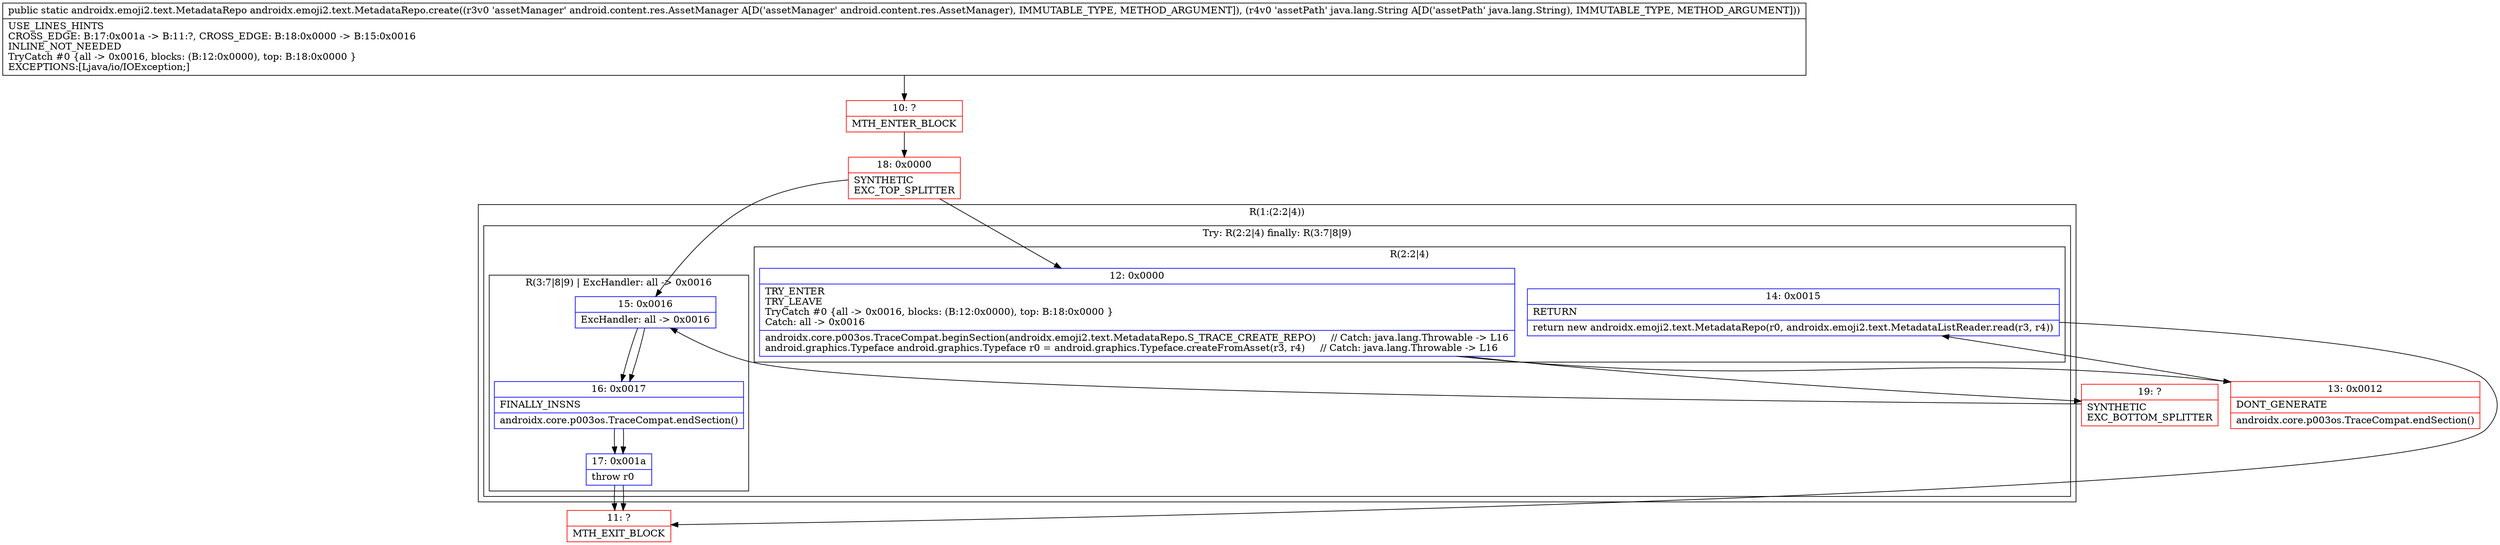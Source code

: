 digraph "CFG forandroidx.emoji2.text.MetadataRepo.create(Landroid\/content\/res\/AssetManager;Ljava\/lang\/String;)Landroidx\/emoji2\/text\/MetadataRepo;" {
subgraph cluster_Region_582203026 {
label = "R(1:(2:2|4))";
node [shape=record,color=blue];
subgraph cluster_TryCatchRegion_238318615 {
label = "Try: R(2:2|4) finally: R(3:7|8|9)";
node [shape=record,color=blue];
subgraph cluster_Region_995616727 {
label = "R(2:2|4)";
node [shape=record,color=blue];
Node_12 [shape=record,label="{12\:\ 0x0000|TRY_ENTER\lTRY_LEAVE\lTryCatch #0 \{all \-\> 0x0016, blocks: (B:12:0x0000), top: B:18:0x0000 \}\lCatch: all \-\> 0x0016\l|androidx.core.p003os.TraceCompat.beginSection(androidx.emoji2.text.MetadataRepo.S_TRACE_CREATE_REPO)     \/\/ Catch: java.lang.Throwable \-\> L16\landroid.graphics.Typeface android.graphics.Typeface r0 = android.graphics.Typeface.createFromAsset(r3, r4)     \/\/ Catch: java.lang.Throwable \-\> L16\l}"];
Node_14 [shape=record,label="{14\:\ 0x0015|RETURN\l|return new androidx.emoji2.text.MetadataRepo(r0, androidx.emoji2.text.MetadataListReader.read(r3, r4))\l}"];
}
subgraph cluster_Region_1730924773 {
label = "R(3:7|8|9) | ExcHandler: all \-\> 0x0016\l";
node [shape=record,color=blue];
Node_15 [shape=record,label="{15\:\ 0x0016|ExcHandler: all \-\> 0x0016\l}"];
Node_16 [shape=record,label="{16\:\ 0x0017|FINALLY_INSNS\l|androidx.core.p003os.TraceCompat.endSection()\l}"];
Node_17 [shape=record,label="{17\:\ 0x001a|throw r0\l}"];
}
}
}
subgraph cluster_Region_1730924773 {
label = "R(3:7|8|9) | ExcHandler: all \-\> 0x0016\l";
node [shape=record,color=blue];
Node_15 [shape=record,label="{15\:\ 0x0016|ExcHandler: all \-\> 0x0016\l}"];
Node_16 [shape=record,label="{16\:\ 0x0017|FINALLY_INSNS\l|androidx.core.p003os.TraceCompat.endSection()\l}"];
Node_17 [shape=record,label="{17\:\ 0x001a|throw r0\l}"];
}
Node_10 [shape=record,color=red,label="{10\:\ ?|MTH_ENTER_BLOCK\l}"];
Node_18 [shape=record,color=red,label="{18\:\ 0x0000|SYNTHETIC\lEXC_TOP_SPLITTER\l}"];
Node_13 [shape=record,color=red,label="{13\:\ 0x0012|DONT_GENERATE\l|androidx.core.p003os.TraceCompat.endSection()\l}"];
Node_11 [shape=record,color=red,label="{11\:\ ?|MTH_EXIT_BLOCK\l}"];
Node_19 [shape=record,color=red,label="{19\:\ ?|SYNTHETIC\lEXC_BOTTOM_SPLITTER\l}"];
MethodNode[shape=record,label="{public static androidx.emoji2.text.MetadataRepo androidx.emoji2.text.MetadataRepo.create((r3v0 'assetManager' android.content.res.AssetManager A[D('assetManager' android.content.res.AssetManager), IMMUTABLE_TYPE, METHOD_ARGUMENT]), (r4v0 'assetPath' java.lang.String A[D('assetPath' java.lang.String), IMMUTABLE_TYPE, METHOD_ARGUMENT]))  | USE_LINES_HINTS\lCROSS_EDGE: B:17:0x001a \-\> B:11:?, CROSS_EDGE: B:18:0x0000 \-\> B:15:0x0016\lINLINE_NOT_NEEDED\lTryCatch #0 \{all \-\> 0x0016, blocks: (B:12:0x0000), top: B:18:0x0000 \}\lEXCEPTIONS:[Ljava\/io\/IOException;]\l}"];
MethodNode -> Node_10;Node_12 -> Node_13;
Node_12 -> Node_19;
Node_14 -> Node_11;
Node_15 -> Node_16;
Node_16 -> Node_17;
Node_17 -> Node_11;
Node_15 -> Node_16;
Node_16 -> Node_17;
Node_17 -> Node_11;
Node_10 -> Node_18;
Node_18 -> Node_12;
Node_18 -> Node_15;
Node_13 -> Node_14;
Node_19 -> Node_15;
}

